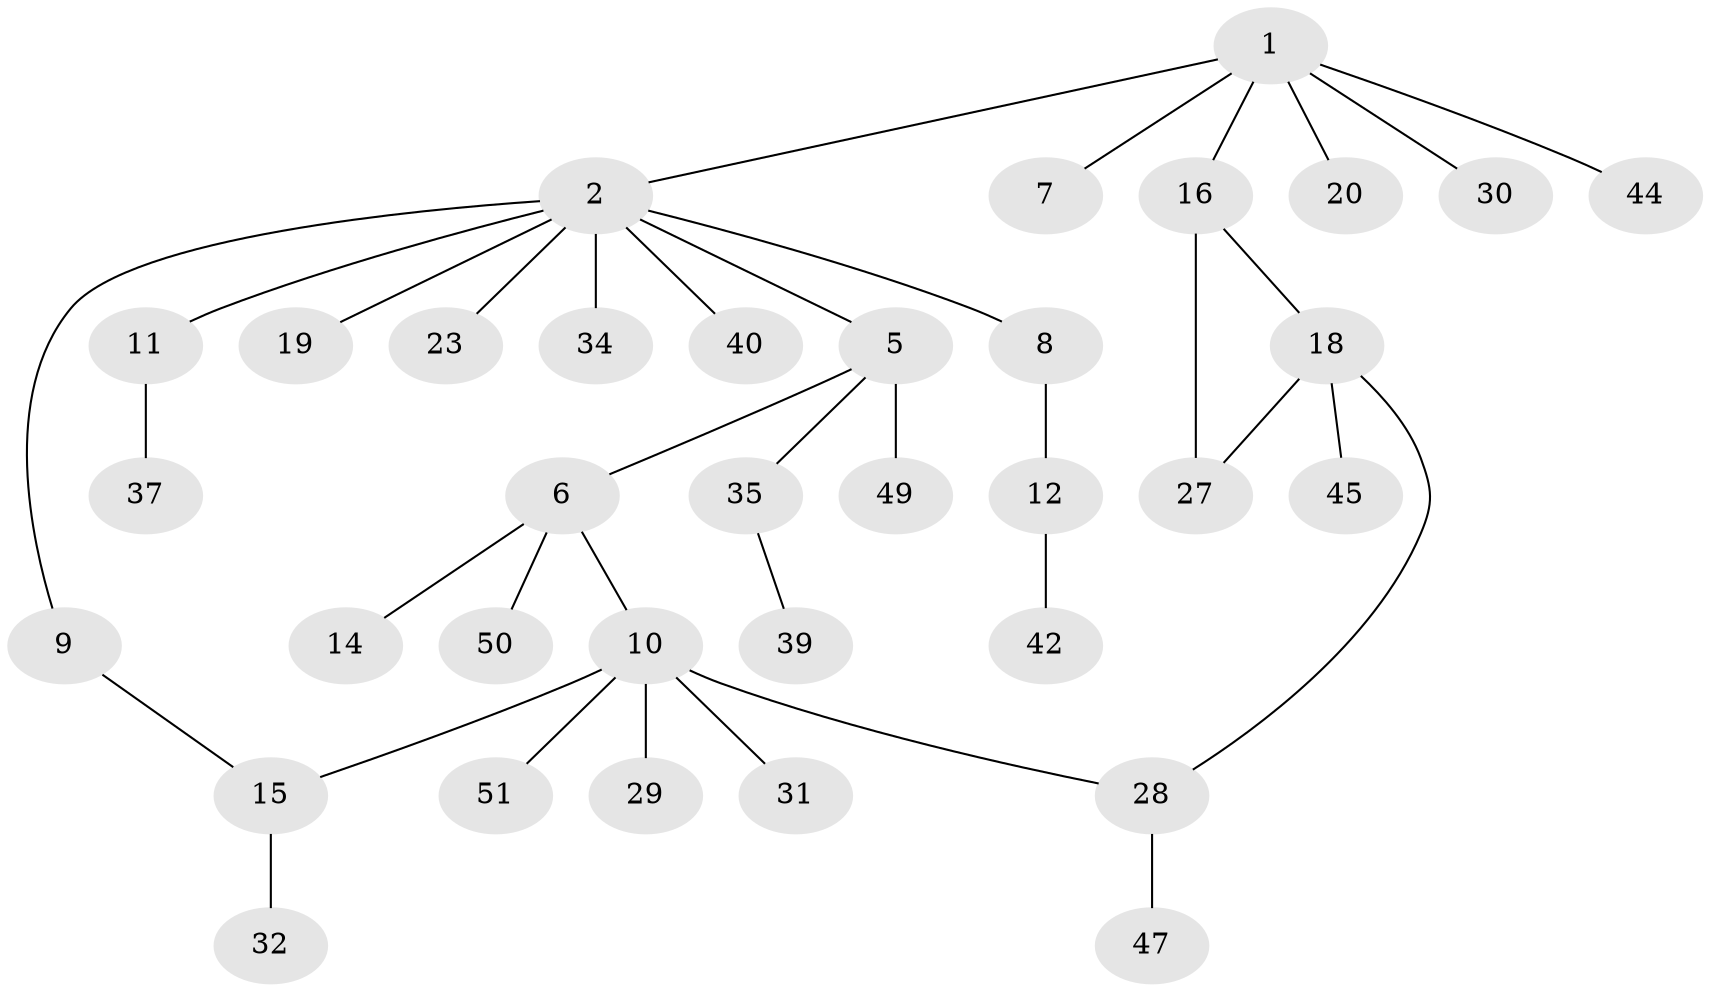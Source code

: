 // Generated by graph-tools (version 1.1) at 2025/51/02/27/25 19:51:37]
// undirected, 35 vertices, 37 edges
graph export_dot {
graph [start="1"]
  node [color=gray90,style=filled];
  1 [super="+4"];
  2 [super="+3"];
  5 [super="+33"];
  6 [super="+13"];
  7 [super="+25"];
  8 [super="+22"];
  9 [super="+24"];
  10 [super="+21"];
  11;
  12 [super="+48"];
  14 [super="+41"];
  15 [super="+17"];
  16 [super="+26"];
  18 [super="+43"];
  19;
  20;
  23;
  27;
  28 [super="+46"];
  29;
  30;
  31;
  32;
  34;
  35 [super="+36"];
  37 [super="+38"];
  39;
  40;
  42;
  44;
  45;
  47;
  49;
  50;
  51;
  1 -- 2;
  1 -- 16;
  1 -- 30;
  1 -- 44;
  1 -- 20;
  1 -- 7;
  2 -- 8;
  2 -- 9;
  2 -- 19;
  2 -- 34;
  2 -- 40;
  2 -- 11;
  2 -- 5;
  2 -- 23;
  5 -- 6;
  5 -- 49;
  5 -- 35;
  6 -- 10;
  6 -- 14;
  6 -- 50;
  8 -- 12;
  9 -- 15;
  10 -- 15;
  10 -- 29;
  10 -- 31;
  10 -- 51;
  10 -- 28;
  11 -- 37;
  12 -- 42;
  15 -- 32;
  16 -- 18;
  16 -- 27;
  18 -- 27;
  18 -- 45;
  18 -- 28;
  28 -- 47;
  35 -- 39;
}
